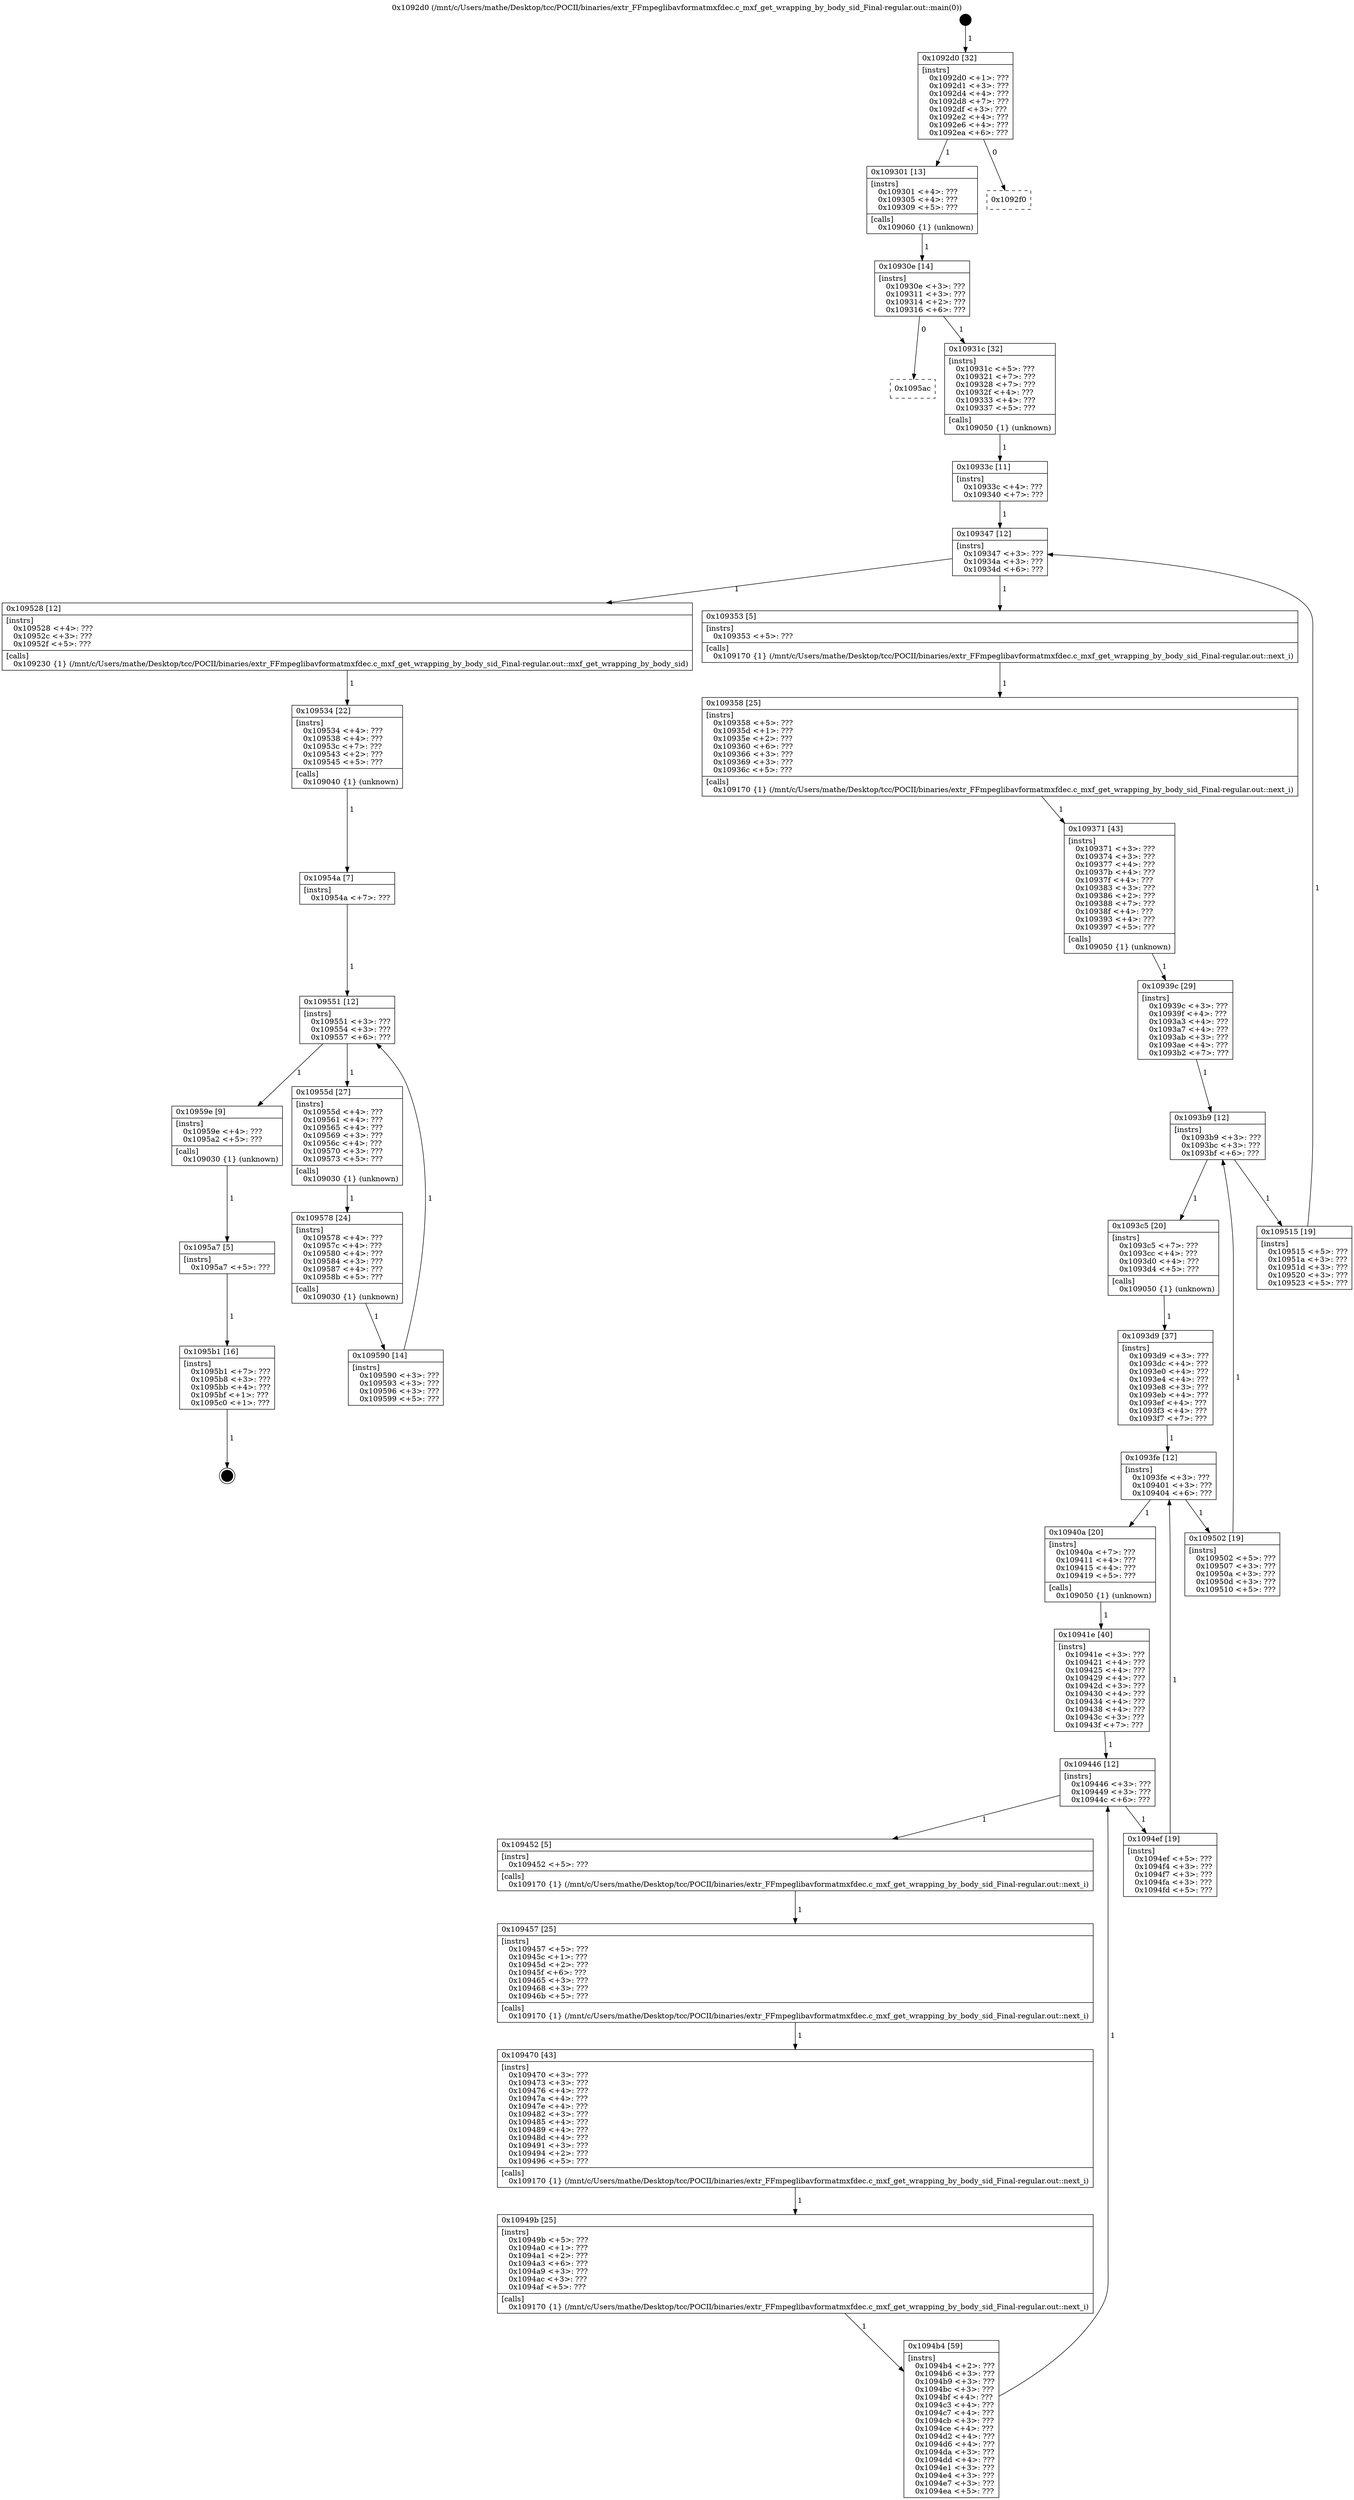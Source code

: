digraph "0x1092d0" {
  label = "0x1092d0 (/mnt/c/Users/mathe/Desktop/tcc/POCII/binaries/extr_FFmpeglibavformatmxfdec.c_mxf_get_wrapping_by_body_sid_Final-regular.out::main(0))"
  labelloc = "t"
  node[shape=record]

  Entry [label="",width=0.3,height=0.3,shape=circle,fillcolor=black,style=filled]
  "0x1092d0" [label="{
     0x1092d0 [32]\l
     | [instrs]\l
     &nbsp;&nbsp;0x1092d0 \<+1\>: ???\l
     &nbsp;&nbsp;0x1092d1 \<+3\>: ???\l
     &nbsp;&nbsp;0x1092d4 \<+4\>: ???\l
     &nbsp;&nbsp;0x1092d8 \<+7\>: ???\l
     &nbsp;&nbsp;0x1092df \<+3\>: ???\l
     &nbsp;&nbsp;0x1092e2 \<+4\>: ???\l
     &nbsp;&nbsp;0x1092e6 \<+4\>: ???\l
     &nbsp;&nbsp;0x1092ea \<+6\>: ???\l
  }"]
  "0x109301" [label="{
     0x109301 [13]\l
     | [instrs]\l
     &nbsp;&nbsp;0x109301 \<+4\>: ???\l
     &nbsp;&nbsp;0x109305 \<+4\>: ???\l
     &nbsp;&nbsp;0x109309 \<+5\>: ???\l
     | [calls]\l
     &nbsp;&nbsp;0x109060 \{1\} (unknown)\l
  }"]
  "0x1092f0" [label="{
     0x1092f0\l
  }", style=dashed]
  "0x10930e" [label="{
     0x10930e [14]\l
     | [instrs]\l
     &nbsp;&nbsp;0x10930e \<+3\>: ???\l
     &nbsp;&nbsp;0x109311 \<+3\>: ???\l
     &nbsp;&nbsp;0x109314 \<+2\>: ???\l
     &nbsp;&nbsp;0x109316 \<+6\>: ???\l
  }"]
  "0x1095ac" [label="{
     0x1095ac\l
  }", style=dashed]
  "0x10931c" [label="{
     0x10931c [32]\l
     | [instrs]\l
     &nbsp;&nbsp;0x10931c \<+5\>: ???\l
     &nbsp;&nbsp;0x109321 \<+7\>: ???\l
     &nbsp;&nbsp;0x109328 \<+7\>: ???\l
     &nbsp;&nbsp;0x10932f \<+4\>: ???\l
     &nbsp;&nbsp;0x109333 \<+4\>: ???\l
     &nbsp;&nbsp;0x109337 \<+5\>: ???\l
     | [calls]\l
     &nbsp;&nbsp;0x109050 \{1\} (unknown)\l
  }"]
  Exit [label="",width=0.3,height=0.3,shape=circle,fillcolor=black,style=filled,peripheries=2]
  "0x109347" [label="{
     0x109347 [12]\l
     | [instrs]\l
     &nbsp;&nbsp;0x109347 \<+3\>: ???\l
     &nbsp;&nbsp;0x10934a \<+3\>: ???\l
     &nbsp;&nbsp;0x10934d \<+6\>: ???\l
  }"]
  "0x109528" [label="{
     0x109528 [12]\l
     | [instrs]\l
     &nbsp;&nbsp;0x109528 \<+4\>: ???\l
     &nbsp;&nbsp;0x10952c \<+3\>: ???\l
     &nbsp;&nbsp;0x10952f \<+5\>: ???\l
     | [calls]\l
     &nbsp;&nbsp;0x109230 \{1\} (/mnt/c/Users/mathe/Desktop/tcc/POCII/binaries/extr_FFmpeglibavformatmxfdec.c_mxf_get_wrapping_by_body_sid_Final-regular.out::mxf_get_wrapping_by_body_sid)\l
  }"]
  "0x109353" [label="{
     0x109353 [5]\l
     | [instrs]\l
     &nbsp;&nbsp;0x109353 \<+5\>: ???\l
     | [calls]\l
     &nbsp;&nbsp;0x109170 \{1\} (/mnt/c/Users/mathe/Desktop/tcc/POCII/binaries/extr_FFmpeglibavformatmxfdec.c_mxf_get_wrapping_by_body_sid_Final-regular.out::next_i)\l
  }"]
  "0x109358" [label="{
     0x109358 [25]\l
     | [instrs]\l
     &nbsp;&nbsp;0x109358 \<+5\>: ???\l
     &nbsp;&nbsp;0x10935d \<+1\>: ???\l
     &nbsp;&nbsp;0x10935e \<+2\>: ???\l
     &nbsp;&nbsp;0x109360 \<+6\>: ???\l
     &nbsp;&nbsp;0x109366 \<+3\>: ???\l
     &nbsp;&nbsp;0x109369 \<+3\>: ???\l
     &nbsp;&nbsp;0x10936c \<+5\>: ???\l
     | [calls]\l
     &nbsp;&nbsp;0x109170 \{1\} (/mnt/c/Users/mathe/Desktop/tcc/POCII/binaries/extr_FFmpeglibavformatmxfdec.c_mxf_get_wrapping_by_body_sid_Final-regular.out::next_i)\l
  }"]
  "0x109371" [label="{
     0x109371 [43]\l
     | [instrs]\l
     &nbsp;&nbsp;0x109371 \<+3\>: ???\l
     &nbsp;&nbsp;0x109374 \<+3\>: ???\l
     &nbsp;&nbsp;0x109377 \<+4\>: ???\l
     &nbsp;&nbsp;0x10937b \<+4\>: ???\l
     &nbsp;&nbsp;0x10937f \<+4\>: ???\l
     &nbsp;&nbsp;0x109383 \<+3\>: ???\l
     &nbsp;&nbsp;0x109386 \<+2\>: ???\l
     &nbsp;&nbsp;0x109388 \<+7\>: ???\l
     &nbsp;&nbsp;0x10938f \<+4\>: ???\l
     &nbsp;&nbsp;0x109393 \<+4\>: ???\l
     &nbsp;&nbsp;0x109397 \<+5\>: ???\l
     | [calls]\l
     &nbsp;&nbsp;0x109050 \{1\} (unknown)\l
  }"]
  "0x1093b9" [label="{
     0x1093b9 [12]\l
     | [instrs]\l
     &nbsp;&nbsp;0x1093b9 \<+3\>: ???\l
     &nbsp;&nbsp;0x1093bc \<+3\>: ???\l
     &nbsp;&nbsp;0x1093bf \<+6\>: ???\l
  }"]
  "0x109515" [label="{
     0x109515 [19]\l
     | [instrs]\l
     &nbsp;&nbsp;0x109515 \<+5\>: ???\l
     &nbsp;&nbsp;0x10951a \<+3\>: ???\l
     &nbsp;&nbsp;0x10951d \<+3\>: ???\l
     &nbsp;&nbsp;0x109520 \<+3\>: ???\l
     &nbsp;&nbsp;0x109523 \<+5\>: ???\l
  }"]
  "0x1093c5" [label="{
     0x1093c5 [20]\l
     | [instrs]\l
     &nbsp;&nbsp;0x1093c5 \<+7\>: ???\l
     &nbsp;&nbsp;0x1093cc \<+4\>: ???\l
     &nbsp;&nbsp;0x1093d0 \<+4\>: ???\l
     &nbsp;&nbsp;0x1093d4 \<+5\>: ???\l
     | [calls]\l
     &nbsp;&nbsp;0x109050 \{1\} (unknown)\l
  }"]
  "0x1093fe" [label="{
     0x1093fe [12]\l
     | [instrs]\l
     &nbsp;&nbsp;0x1093fe \<+3\>: ???\l
     &nbsp;&nbsp;0x109401 \<+3\>: ???\l
     &nbsp;&nbsp;0x109404 \<+6\>: ???\l
  }"]
  "0x109502" [label="{
     0x109502 [19]\l
     | [instrs]\l
     &nbsp;&nbsp;0x109502 \<+5\>: ???\l
     &nbsp;&nbsp;0x109507 \<+3\>: ???\l
     &nbsp;&nbsp;0x10950a \<+3\>: ???\l
     &nbsp;&nbsp;0x10950d \<+3\>: ???\l
     &nbsp;&nbsp;0x109510 \<+5\>: ???\l
  }"]
  "0x10940a" [label="{
     0x10940a [20]\l
     | [instrs]\l
     &nbsp;&nbsp;0x10940a \<+7\>: ???\l
     &nbsp;&nbsp;0x109411 \<+4\>: ???\l
     &nbsp;&nbsp;0x109415 \<+4\>: ???\l
     &nbsp;&nbsp;0x109419 \<+5\>: ???\l
     | [calls]\l
     &nbsp;&nbsp;0x109050 \{1\} (unknown)\l
  }"]
  "0x109446" [label="{
     0x109446 [12]\l
     | [instrs]\l
     &nbsp;&nbsp;0x109446 \<+3\>: ???\l
     &nbsp;&nbsp;0x109449 \<+3\>: ???\l
     &nbsp;&nbsp;0x10944c \<+6\>: ???\l
  }"]
  "0x1094ef" [label="{
     0x1094ef [19]\l
     | [instrs]\l
     &nbsp;&nbsp;0x1094ef \<+5\>: ???\l
     &nbsp;&nbsp;0x1094f4 \<+3\>: ???\l
     &nbsp;&nbsp;0x1094f7 \<+3\>: ???\l
     &nbsp;&nbsp;0x1094fa \<+3\>: ???\l
     &nbsp;&nbsp;0x1094fd \<+5\>: ???\l
  }"]
  "0x109452" [label="{
     0x109452 [5]\l
     | [instrs]\l
     &nbsp;&nbsp;0x109452 \<+5\>: ???\l
     | [calls]\l
     &nbsp;&nbsp;0x109170 \{1\} (/mnt/c/Users/mathe/Desktop/tcc/POCII/binaries/extr_FFmpeglibavformatmxfdec.c_mxf_get_wrapping_by_body_sid_Final-regular.out::next_i)\l
  }"]
  "0x109457" [label="{
     0x109457 [25]\l
     | [instrs]\l
     &nbsp;&nbsp;0x109457 \<+5\>: ???\l
     &nbsp;&nbsp;0x10945c \<+1\>: ???\l
     &nbsp;&nbsp;0x10945d \<+2\>: ???\l
     &nbsp;&nbsp;0x10945f \<+6\>: ???\l
     &nbsp;&nbsp;0x109465 \<+3\>: ???\l
     &nbsp;&nbsp;0x109468 \<+3\>: ???\l
     &nbsp;&nbsp;0x10946b \<+5\>: ???\l
     | [calls]\l
     &nbsp;&nbsp;0x109170 \{1\} (/mnt/c/Users/mathe/Desktop/tcc/POCII/binaries/extr_FFmpeglibavformatmxfdec.c_mxf_get_wrapping_by_body_sid_Final-regular.out::next_i)\l
  }"]
  "0x109470" [label="{
     0x109470 [43]\l
     | [instrs]\l
     &nbsp;&nbsp;0x109470 \<+3\>: ???\l
     &nbsp;&nbsp;0x109473 \<+3\>: ???\l
     &nbsp;&nbsp;0x109476 \<+4\>: ???\l
     &nbsp;&nbsp;0x10947a \<+4\>: ???\l
     &nbsp;&nbsp;0x10947e \<+4\>: ???\l
     &nbsp;&nbsp;0x109482 \<+3\>: ???\l
     &nbsp;&nbsp;0x109485 \<+4\>: ???\l
     &nbsp;&nbsp;0x109489 \<+4\>: ???\l
     &nbsp;&nbsp;0x10948d \<+4\>: ???\l
     &nbsp;&nbsp;0x109491 \<+3\>: ???\l
     &nbsp;&nbsp;0x109494 \<+2\>: ???\l
     &nbsp;&nbsp;0x109496 \<+5\>: ???\l
     | [calls]\l
     &nbsp;&nbsp;0x109170 \{1\} (/mnt/c/Users/mathe/Desktop/tcc/POCII/binaries/extr_FFmpeglibavformatmxfdec.c_mxf_get_wrapping_by_body_sid_Final-regular.out::next_i)\l
  }"]
  "0x10949b" [label="{
     0x10949b [25]\l
     | [instrs]\l
     &nbsp;&nbsp;0x10949b \<+5\>: ???\l
     &nbsp;&nbsp;0x1094a0 \<+1\>: ???\l
     &nbsp;&nbsp;0x1094a1 \<+2\>: ???\l
     &nbsp;&nbsp;0x1094a3 \<+6\>: ???\l
     &nbsp;&nbsp;0x1094a9 \<+3\>: ???\l
     &nbsp;&nbsp;0x1094ac \<+3\>: ???\l
     &nbsp;&nbsp;0x1094af \<+5\>: ???\l
     | [calls]\l
     &nbsp;&nbsp;0x109170 \{1\} (/mnt/c/Users/mathe/Desktop/tcc/POCII/binaries/extr_FFmpeglibavformatmxfdec.c_mxf_get_wrapping_by_body_sid_Final-regular.out::next_i)\l
  }"]
  "0x1094b4" [label="{
     0x1094b4 [59]\l
     | [instrs]\l
     &nbsp;&nbsp;0x1094b4 \<+2\>: ???\l
     &nbsp;&nbsp;0x1094b6 \<+3\>: ???\l
     &nbsp;&nbsp;0x1094b9 \<+3\>: ???\l
     &nbsp;&nbsp;0x1094bc \<+3\>: ???\l
     &nbsp;&nbsp;0x1094bf \<+4\>: ???\l
     &nbsp;&nbsp;0x1094c3 \<+4\>: ???\l
     &nbsp;&nbsp;0x1094c7 \<+4\>: ???\l
     &nbsp;&nbsp;0x1094cb \<+3\>: ???\l
     &nbsp;&nbsp;0x1094ce \<+4\>: ???\l
     &nbsp;&nbsp;0x1094d2 \<+4\>: ???\l
     &nbsp;&nbsp;0x1094d6 \<+4\>: ???\l
     &nbsp;&nbsp;0x1094da \<+3\>: ???\l
     &nbsp;&nbsp;0x1094dd \<+4\>: ???\l
     &nbsp;&nbsp;0x1094e1 \<+3\>: ???\l
     &nbsp;&nbsp;0x1094e4 \<+3\>: ???\l
     &nbsp;&nbsp;0x1094e7 \<+3\>: ???\l
     &nbsp;&nbsp;0x1094ea \<+5\>: ???\l
  }"]
  "0x10941e" [label="{
     0x10941e [40]\l
     | [instrs]\l
     &nbsp;&nbsp;0x10941e \<+3\>: ???\l
     &nbsp;&nbsp;0x109421 \<+4\>: ???\l
     &nbsp;&nbsp;0x109425 \<+4\>: ???\l
     &nbsp;&nbsp;0x109429 \<+4\>: ???\l
     &nbsp;&nbsp;0x10942d \<+3\>: ???\l
     &nbsp;&nbsp;0x109430 \<+4\>: ???\l
     &nbsp;&nbsp;0x109434 \<+4\>: ???\l
     &nbsp;&nbsp;0x109438 \<+4\>: ???\l
     &nbsp;&nbsp;0x10943c \<+3\>: ???\l
     &nbsp;&nbsp;0x10943f \<+7\>: ???\l
  }"]
  "0x1095b1" [label="{
     0x1095b1 [16]\l
     | [instrs]\l
     &nbsp;&nbsp;0x1095b1 \<+7\>: ???\l
     &nbsp;&nbsp;0x1095b8 \<+3\>: ???\l
     &nbsp;&nbsp;0x1095bb \<+4\>: ???\l
     &nbsp;&nbsp;0x1095bf \<+1\>: ???\l
     &nbsp;&nbsp;0x1095c0 \<+1\>: ???\l
  }"]
  "0x1093d9" [label="{
     0x1093d9 [37]\l
     | [instrs]\l
     &nbsp;&nbsp;0x1093d9 \<+3\>: ???\l
     &nbsp;&nbsp;0x1093dc \<+4\>: ???\l
     &nbsp;&nbsp;0x1093e0 \<+4\>: ???\l
     &nbsp;&nbsp;0x1093e4 \<+4\>: ???\l
     &nbsp;&nbsp;0x1093e8 \<+3\>: ???\l
     &nbsp;&nbsp;0x1093eb \<+4\>: ???\l
     &nbsp;&nbsp;0x1093ef \<+4\>: ???\l
     &nbsp;&nbsp;0x1093f3 \<+4\>: ???\l
     &nbsp;&nbsp;0x1093f7 \<+7\>: ???\l
  }"]
  "0x1095a7" [label="{
     0x1095a7 [5]\l
     | [instrs]\l
     &nbsp;&nbsp;0x1095a7 \<+5\>: ???\l
  }"]
  "0x10939c" [label="{
     0x10939c [29]\l
     | [instrs]\l
     &nbsp;&nbsp;0x10939c \<+3\>: ???\l
     &nbsp;&nbsp;0x10939f \<+4\>: ???\l
     &nbsp;&nbsp;0x1093a3 \<+4\>: ???\l
     &nbsp;&nbsp;0x1093a7 \<+4\>: ???\l
     &nbsp;&nbsp;0x1093ab \<+3\>: ???\l
     &nbsp;&nbsp;0x1093ae \<+4\>: ???\l
     &nbsp;&nbsp;0x1093b2 \<+7\>: ???\l
  }"]
  "0x10954a" [label="{
     0x10954a [7]\l
     | [instrs]\l
     &nbsp;&nbsp;0x10954a \<+7\>: ???\l
  }"]
  "0x10933c" [label="{
     0x10933c [11]\l
     | [instrs]\l
     &nbsp;&nbsp;0x10933c \<+4\>: ???\l
     &nbsp;&nbsp;0x109340 \<+7\>: ???\l
  }"]
  "0x109534" [label="{
     0x109534 [22]\l
     | [instrs]\l
     &nbsp;&nbsp;0x109534 \<+4\>: ???\l
     &nbsp;&nbsp;0x109538 \<+4\>: ???\l
     &nbsp;&nbsp;0x10953c \<+7\>: ???\l
     &nbsp;&nbsp;0x109543 \<+2\>: ???\l
     &nbsp;&nbsp;0x109545 \<+5\>: ???\l
     | [calls]\l
     &nbsp;&nbsp;0x109040 \{1\} (unknown)\l
  }"]
  "0x109551" [label="{
     0x109551 [12]\l
     | [instrs]\l
     &nbsp;&nbsp;0x109551 \<+3\>: ???\l
     &nbsp;&nbsp;0x109554 \<+3\>: ???\l
     &nbsp;&nbsp;0x109557 \<+6\>: ???\l
  }"]
  "0x10959e" [label="{
     0x10959e [9]\l
     | [instrs]\l
     &nbsp;&nbsp;0x10959e \<+4\>: ???\l
     &nbsp;&nbsp;0x1095a2 \<+5\>: ???\l
     | [calls]\l
     &nbsp;&nbsp;0x109030 \{1\} (unknown)\l
  }"]
  "0x10955d" [label="{
     0x10955d [27]\l
     | [instrs]\l
     &nbsp;&nbsp;0x10955d \<+4\>: ???\l
     &nbsp;&nbsp;0x109561 \<+4\>: ???\l
     &nbsp;&nbsp;0x109565 \<+4\>: ???\l
     &nbsp;&nbsp;0x109569 \<+3\>: ???\l
     &nbsp;&nbsp;0x10956c \<+4\>: ???\l
     &nbsp;&nbsp;0x109570 \<+3\>: ???\l
     &nbsp;&nbsp;0x109573 \<+5\>: ???\l
     | [calls]\l
     &nbsp;&nbsp;0x109030 \{1\} (unknown)\l
  }"]
  "0x109578" [label="{
     0x109578 [24]\l
     | [instrs]\l
     &nbsp;&nbsp;0x109578 \<+4\>: ???\l
     &nbsp;&nbsp;0x10957c \<+4\>: ???\l
     &nbsp;&nbsp;0x109580 \<+4\>: ???\l
     &nbsp;&nbsp;0x109584 \<+3\>: ???\l
     &nbsp;&nbsp;0x109587 \<+4\>: ???\l
     &nbsp;&nbsp;0x10958b \<+5\>: ???\l
     | [calls]\l
     &nbsp;&nbsp;0x109030 \{1\} (unknown)\l
  }"]
  "0x109590" [label="{
     0x109590 [14]\l
     | [instrs]\l
     &nbsp;&nbsp;0x109590 \<+3\>: ???\l
     &nbsp;&nbsp;0x109593 \<+3\>: ???\l
     &nbsp;&nbsp;0x109596 \<+3\>: ???\l
     &nbsp;&nbsp;0x109599 \<+5\>: ???\l
  }"]
  Entry -> "0x1092d0" [label=" 1"]
  "0x1092d0" -> "0x109301" [label=" 1"]
  "0x1092d0" -> "0x1092f0" [label=" 0"]
  "0x109301" -> "0x10930e" [label=" 1"]
  "0x10930e" -> "0x1095ac" [label=" 0"]
  "0x10930e" -> "0x10931c" [label=" 1"]
  "0x1095b1" -> Exit [label=" 1"]
  "0x10931c" -> "0x10933c" [label=" 1"]
  "0x109347" -> "0x109528" [label=" 1"]
  "0x109347" -> "0x109353" [label=" 1"]
  "0x109353" -> "0x109358" [label=" 1"]
  "0x109358" -> "0x109371" [label=" 1"]
  "0x109371" -> "0x10939c" [label=" 1"]
  "0x1093b9" -> "0x109515" [label=" 1"]
  "0x1093b9" -> "0x1093c5" [label=" 1"]
  "0x1093c5" -> "0x1093d9" [label=" 1"]
  "0x1093fe" -> "0x109502" [label=" 1"]
  "0x1093fe" -> "0x10940a" [label=" 1"]
  "0x10940a" -> "0x10941e" [label=" 1"]
  "0x109446" -> "0x1094ef" [label=" 1"]
  "0x109446" -> "0x109452" [label=" 1"]
  "0x109452" -> "0x109457" [label=" 1"]
  "0x109457" -> "0x109470" [label=" 1"]
  "0x109470" -> "0x10949b" [label=" 1"]
  "0x10949b" -> "0x1094b4" [label=" 1"]
  "0x10941e" -> "0x109446" [label=" 1"]
  "0x1094b4" -> "0x109446" [label=" 1"]
  "0x1095a7" -> "0x1095b1" [label=" 1"]
  "0x1093d9" -> "0x1093fe" [label=" 1"]
  "0x1094ef" -> "0x1093fe" [label=" 1"]
  "0x10959e" -> "0x1095a7" [label=" 1"]
  "0x10939c" -> "0x1093b9" [label=" 1"]
  "0x109502" -> "0x1093b9" [label=" 1"]
  "0x109590" -> "0x109551" [label=" 1"]
  "0x10933c" -> "0x109347" [label=" 1"]
  "0x109515" -> "0x109347" [label=" 1"]
  "0x109528" -> "0x109534" [label=" 1"]
  "0x109534" -> "0x10954a" [label=" 1"]
  "0x109551" -> "0x10959e" [label=" 1"]
  "0x109551" -> "0x10955d" [label=" 1"]
  "0x10955d" -> "0x109578" [label=" 1"]
  "0x109578" -> "0x109590" [label=" 1"]
  "0x10954a" -> "0x109551" [label=" 1"]
}
